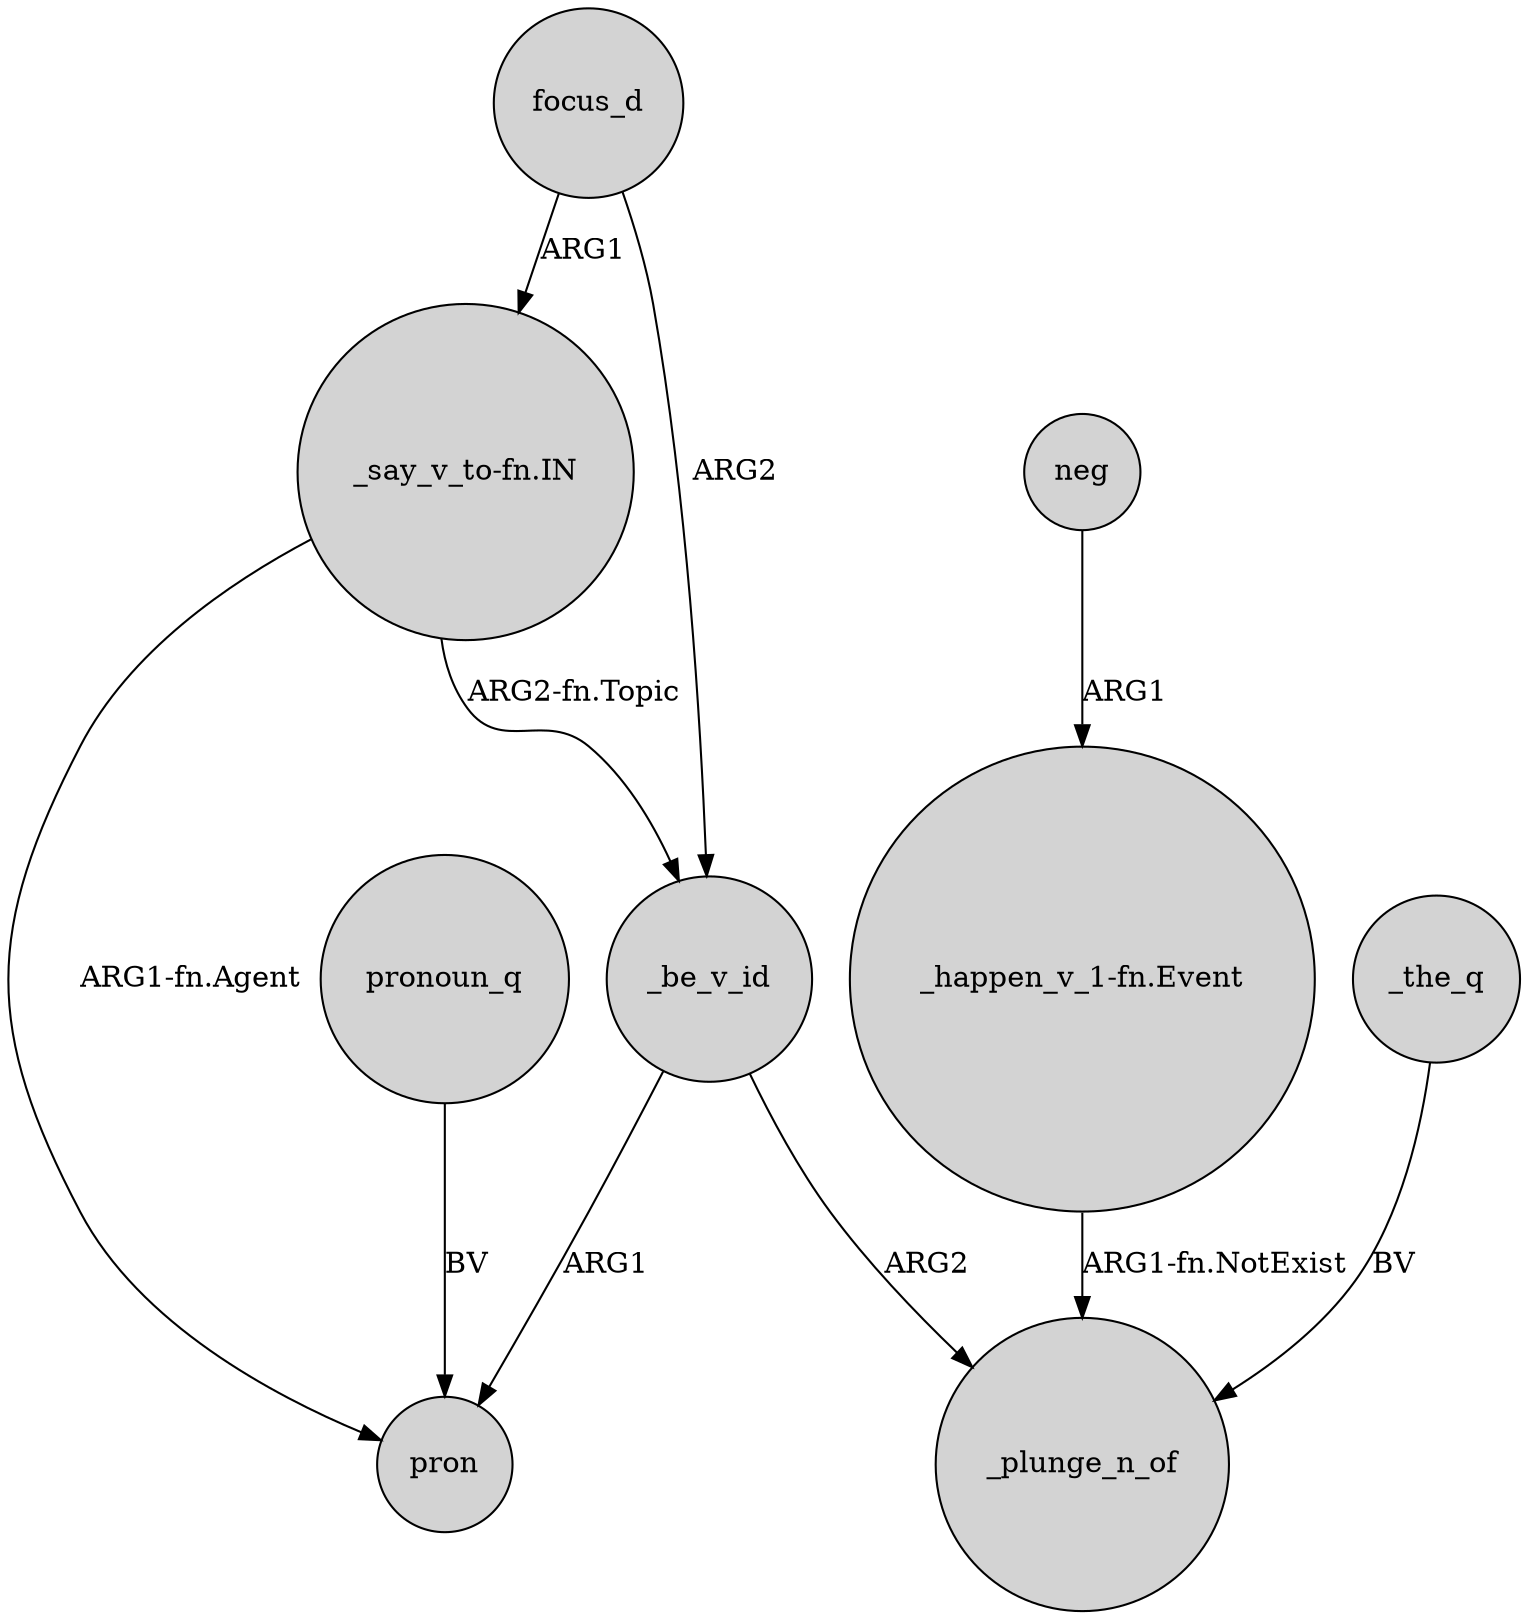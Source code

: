 digraph {
	node [shape=circle style=filled]
	focus_d -> _be_v_id [label=ARG2]
	neg -> "_happen_v_1-fn.Event" [label=ARG1]
	"_happen_v_1-fn.Event" -> _plunge_n_of [label="ARG1-fn.NotExist"]
	_be_v_id -> pron [label=ARG1]
	_be_v_id -> _plunge_n_of [label=ARG2]
	_the_q -> _plunge_n_of [label=BV]
	"_say_v_to-fn.IN" -> _be_v_id [label="ARG2-fn.Topic"]
	focus_d -> "_say_v_to-fn.IN" [label=ARG1]
	"_say_v_to-fn.IN" -> pron [label="ARG1-fn.Agent"]
	pronoun_q -> pron [label=BV]
}
